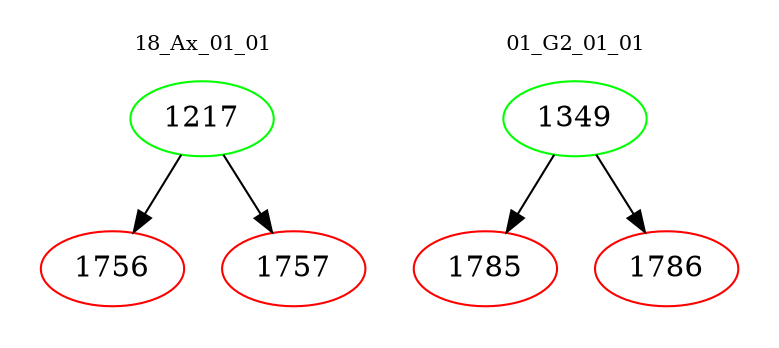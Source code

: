 digraph{
subgraph cluster_0 {
color = white
label = "18_Ax_01_01";
fontsize=10;
T0_1217 [label="1217", color="green"]
T0_1217 -> T0_1756 [color="black"]
T0_1756 [label="1756", color="red"]
T0_1217 -> T0_1757 [color="black"]
T0_1757 [label="1757", color="red"]
}
subgraph cluster_1 {
color = white
label = "01_G2_01_01";
fontsize=10;
T1_1349 [label="1349", color="green"]
T1_1349 -> T1_1785 [color="black"]
T1_1785 [label="1785", color="red"]
T1_1349 -> T1_1786 [color="black"]
T1_1786 [label="1786", color="red"]
}
}
